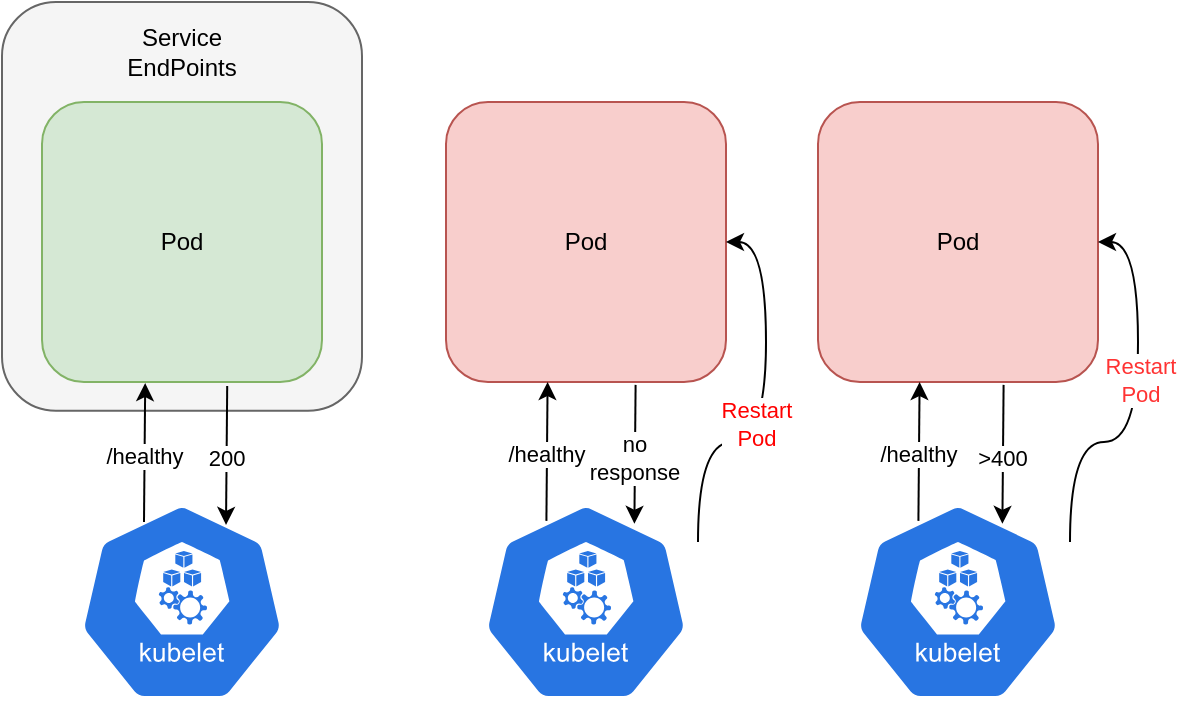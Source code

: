 <mxfile version="20.3.0" type="device"><diagram id="YeP6UQLGuQwvhfdQsrEM" name="第 1 页"><mxGraphModel dx="1106" dy="777" grid="1" gridSize="10" guides="1" tooltips="1" connect="1" arrows="1" fold="1" page="1" pageScale="1" pageWidth="2339" pageHeight="3300" math="0" shadow="0"><root><mxCell id="0"/><mxCell id="1" parent="0"/><mxCell id="iwO2VFou1-N6D566GMSP-1" value="" style="rounded=1;whiteSpace=wrap;html=1;fillColor=#f5f5f5;fontColor=#333333;strokeColor=#666666;" vertex="1" parent="1"><mxGeometry x="240" y="380" width="180" height="204.38" as="geometry"/></mxCell><mxCell id="iwO2VFou1-N6D566GMSP-2" value="Pod" style="rounded=1;whiteSpace=wrap;html=1;fillColor=#d5e8d4;strokeColor=#82b366;" vertex="1" parent="1"><mxGeometry x="260" y="430" width="140" height="140" as="geometry"/></mxCell><mxCell id="iwO2VFou1-N6D566GMSP-3" value="Pod" style="rounded=1;whiteSpace=wrap;html=1;fillColor=#f8cecc;strokeColor=#b85450;" vertex="1" parent="1"><mxGeometry x="462" y="430" width="140" height="140" as="geometry"/></mxCell><mxCell id="iwO2VFou1-N6D566GMSP-4" value="Pod" style="rounded=1;whiteSpace=wrap;html=1;fillColor=#f8cecc;strokeColor=#b85450;" vertex="1" parent="1"><mxGeometry x="648" y="430" width="140" height="140" as="geometry"/></mxCell><mxCell id="iwO2VFou1-N6D566GMSP-5" value="" style="sketch=0;html=1;dashed=0;whitespace=wrap;fillColor=#2875E2;strokeColor=#ffffff;points=[[0.005,0.63,0],[0.1,0.2,0],[0.9,0.2,0],[0.5,0,0],[0.995,0.63,0],[0.72,0.99,0],[0.5,1,0],[0.28,0.99,0]];shape=mxgraph.kubernetes.icon;prIcon=kubelet" vertex="1" parent="1"><mxGeometry x="260" y="630" width="140" height="100" as="geometry"/></mxCell><mxCell id="iwO2VFou1-N6D566GMSP-24" style="edgeStyle=orthogonalEdgeStyle;curved=1;rounded=0;orthogonalLoop=1;jettySize=auto;html=1;exitX=0.9;exitY=0.2;exitDx=0;exitDy=0;exitPerimeter=0;entryX=1;entryY=0.5;entryDx=0;entryDy=0;" edge="1" parent="1" source="iwO2VFou1-N6D566GMSP-6" target="iwO2VFou1-N6D566GMSP-3"><mxGeometry relative="1" as="geometry"/></mxCell><mxCell id="iwO2VFou1-N6D566GMSP-25" value="Restart&lt;br&gt;Pod" style="edgeLabel;html=1;align=center;verticalAlign=middle;resizable=0;points=[];fontColor=#FF0000;" vertex="1" connectable="0" parent="iwO2VFou1-N6D566GMSP-24"><mxGeometry x="-0.088" y="5" relative="1" as="geometry"><mxPoint as="offset"/></mxGeometry></mxCell><mxCell id="iwO2VFou1-N6D566GMSP-6" value="" style="sketch=0;html=1;dashed=0;whitespace=wrap;fillColor=#2875E2;strokeColor=#ffffff;points=[[0.005,0.63,0],[0.1,0.2,0],[0.9,0.2,0],[0.5,0,0],[0.995,0.63,0],[0.72,0.99,0],[0.5,1,0],[0.28,0.99,0]];shape=mxgraph.kubernetes.icon;prIcon=kubelet" vertex="1" parent="1"><mxGeometry x="462" y="630" width="140" height="100" as="geometry"/></mxCell><mxCell id="iwO2VFou1-N6D566GMSP-26" style="edgeStyle=orthogonalEdgeStyle;curved=1;rounded=0;orthogonalLoop=1;jettySize=auto;html=1;exitX=0.9;exitY=0.2;exitDx=0;exitDy=0;exitPerimeter=0;entryX=1;entryY=0.5;entryDx=0;entryDy=0;" edge="1" parent="1" source="iwO2VFou1-N6D566GMSP-7" target="iwO2VFou1-N6D566GMSP-4"><mxGeometry relative="1" as="geometry"/></mxCell><mxCell id="iwO2VFou1-N6D566GMSP-27" value="Restart&lt;br&gt;Pod" style="edgeLabel;html=1;align=center;verticalAlign=middle;resizable=0;points=[];fontColor=#FF3333;" vertex="1" connectable="0" parent="iwO2VFou1-N6D566GMSP-26"><mxGeometry x="0.142" y="-1" relative="1" as="geometry"><mxPoint y="1" as="offset"/></mxGeometry></mxCell><mxCell id="iwO2VFou1-N6D566GMSP-7" value="" style="sketch=0;html=1;dashed=0;whitespace=wrap;fillColor=#2875E2;strokeColor=#ffffff;points=[[0.005,0.63,0],[0.1,0.2,0],[0.9,0.2,0],[0.5,0,0],[0.995,0.63,0],[0.72,0.99,0],[0.5,1,0],[0.28,0.99,0]];shape=mxgraph.kubernetes.icon;prIcon=kubelet" vertex="1" parent="1"><mxGeometry x="648" y="630" width="140" height="100" as="geometry"/></mxCell><mxCell id="iwO2VFou1-N6D566GMSP-8" value="" style="endArrow=classic;html=1;rounded=0;entryX=0.29;entryY=1.004;entryDx=0;entryDy=0;entryPerimeter=0;" edge="1" parent="1"><mxGeometry width="50" height="50" relative="1" as="geometry"><mxPoint x="311" y="640" as="sourcePoint"/><mxPoint x="311.6" y="570.56" as="targetPoint"/></mxGeometry></mxCell><mxCell id="iwO2VFou1-N6D566GMSP-9" value="/healthy" style="edgeLabel;html=1;align=center;verticalAlign=middle;resizable=0;points=[];" vertex="1" connectable="0" parent="iwO2VFou1-N6D566GMSP-8"><mxGeometry x="-0.029" y="1" relative="1" as="geometry"><mxPoint as="offset"/></mxGeometry></mxCell><mxCell id="iwO2VFou1-N6D566GMSP-10" value="" style="endArrow=none;html=1;rounded=0;entryX=0.29;entryY=1.004;entryDx=0;entryDy=0;entryPerimeter=0;startArrow=classic;startFill=1;endFill=0;" edge="1" parent="1"><mxGeometry width="50" height="50" relative="1" as="geometry"><mxPoint x="352" y="641.44" as="sourcePoint"/><mxPoint x="352.6" y="572" as="targetPoint"/></mxGeometry></mxCell><mxCell id="iwO2VFou1-N6D566GMSP-11" value="200" style="edgeLabel;html=1;align=center;verticalAlign=middle;resizable=0;points=[];" vertex="1" connectable="0" parent="iwO2VFou1-N6D566GMSP-10"><mxGeometry x="-0.029" y="1" relative="1" as="geometry"><mxPoint as="offset"/></mxGeometry></mxCell><mxCell id="iwO2VFou1-N6D566GMSP-12" value="" style="endArrow=classic;html=1;rounded=0;entryX=0.29;entryY=1.004;entryDx=0;entryDy=0;entryPerimeter=0;" edge="1" parent="1"><mxGeometry width="50" height="50" relative="1" as="geometry"><mxPoint x="512.2" y="639.44" as="sourcePoint"/><mxPoint x="512.8" y="570" as="targetPoint"/></mxGeometry></mxCell><mxCell id="iwO2VFou1-N6D566GMSP-13" value="/healthy" style="edgeLabel;html=1;align=center;verticalAlign=middle;resizable=0;points=[];" vertex="1" connectable="0" parent="iwO2VFou1-N6D566GMSP-12"><mxGeometry x="-0.029" y="1" relative="1" as="geometry"><mxPoint as="offset"/></mxGeometry></mxCell><mxCell id="iwO2VFou1-N6D566GMSP-14" value="" style="endArrow=none;html=1;rounded=0;entryX=0.29;entryY=1.004;entryDx=0;entryDy=0;entryPerimeter=0;startArrow=classic;startFill=1;endFill=0;" edge="1" parent="1"><mxGeometry width="50" height="50" relative="1" as="geometry"><mxPoint x="556.2" y="640.88" as="sourcePoint"/><mxPoint x="556.8" y="571.44" as="targetPoint"/></mxGeometry></mxCell><mxCell id="iwO2VFou1-N6D566GMSP-15" value="no&lt;br&gt;response" style="edgeLabel;html=1;align=center;verticalAlign=middle;resizable=0;points=[];" vertex="1" connectable="0" parent="iwO2VFou1-N6D566GMSP-14"><mxGeometry x="-0.029" y="1" relative="1" as="geometry"><mxPoint as="offset"/></mxGeometry></mxCell><mxCell id="iwO2VFou1-N6D566GMSP-16" value="" style="endArrow=classic;html=1;rounded=0;entryX=0.29;entryY=1.004;entryDx=0;entryDy=0;entryPerimeter=0;" edge="1" parent="1"><mxGeometry width="50" height="50" relative="1" as="geometry"><mxPoint x="698.2" y="639.44" as="sourcePoint"/><mxPoint x="698.8" y="570" as="targetPoint"/></mxGeometry></mxCell><mxCell id="iwO2VFou1-N6D566GMSP-17" value="/healthy" style="edgeLabel;html=1;align=center;verticalAlign=middle;resizable=0;points=[];" vertex="1" connectable="0" parent="iwO2VFou1-N6D566GMSP-16"><mxGeometry x="-0.029" y="1" relative="1" as="geometry"><mxPoint as="offset"/></mxGeometry></mxCell><mxCell id="iwO2VFou1-N6D566GMSP-18" value="" style="endArrow=none;html=1;rounded=0;entryX=0.29;entryY=1.004;entryDx=0;entryDy=0;entryPerimeter=0;startArrow=classic;startFill=1;endFill=0;" edge="1" parent="1"><mxGeometry width="50" height="50" relative="1" as="geometry"><mxPoint x="740.2" y="640.88" as="sourcePoint"/><mxPoint x="740.8" y="571.44" as="targetPoint"/></mxGeometry></mxCell><mxCell id="iwO2VFou1-N6D566GMSP-19" value="&amp;gt;400" style="edgeLabel;html=1;align=center;verticalAlign=middle;resizable=0;points=[];" vertex="1" connectable="0" parent="iwO2VFou1-N6D566GMSP-18"><mxGeometry x="-0.029" y="1" relative="1" as="geometry"><mxPoint as="offset"/></mxGeometry></mxCell><mxCell id="iwO2VFou1-N6D566GMSP-20" value="Service&lt;br&gt;EndPoints" style="text;html=1;strokeColor=none;fillColor=none;align=center;verticalAlign=middle;whiteSpace=wrap;rounded=0;" vertex="1" parent="1"><mxGeometry x="300" y="390" width="60" height="30" as="geometry"/></mxCell></root></mxGraphModel></diagram></mxfile>